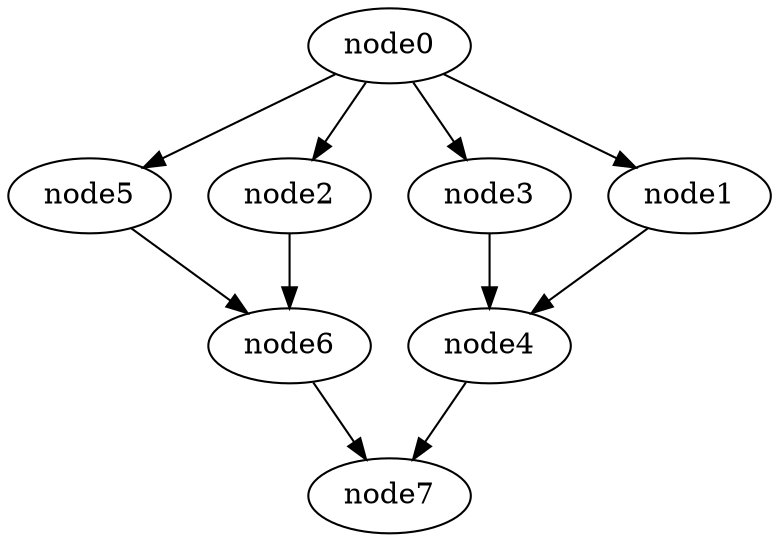 digraph g{
	node7
	node6 -> node7
	node5 -> node6
	node4 -> node7
	node3 -> node4
	node2 -> node6
	node1 -> node4
	node0 -> node5
	node0 -> node3
	node0 -> node2
	node0 -> node1
}

